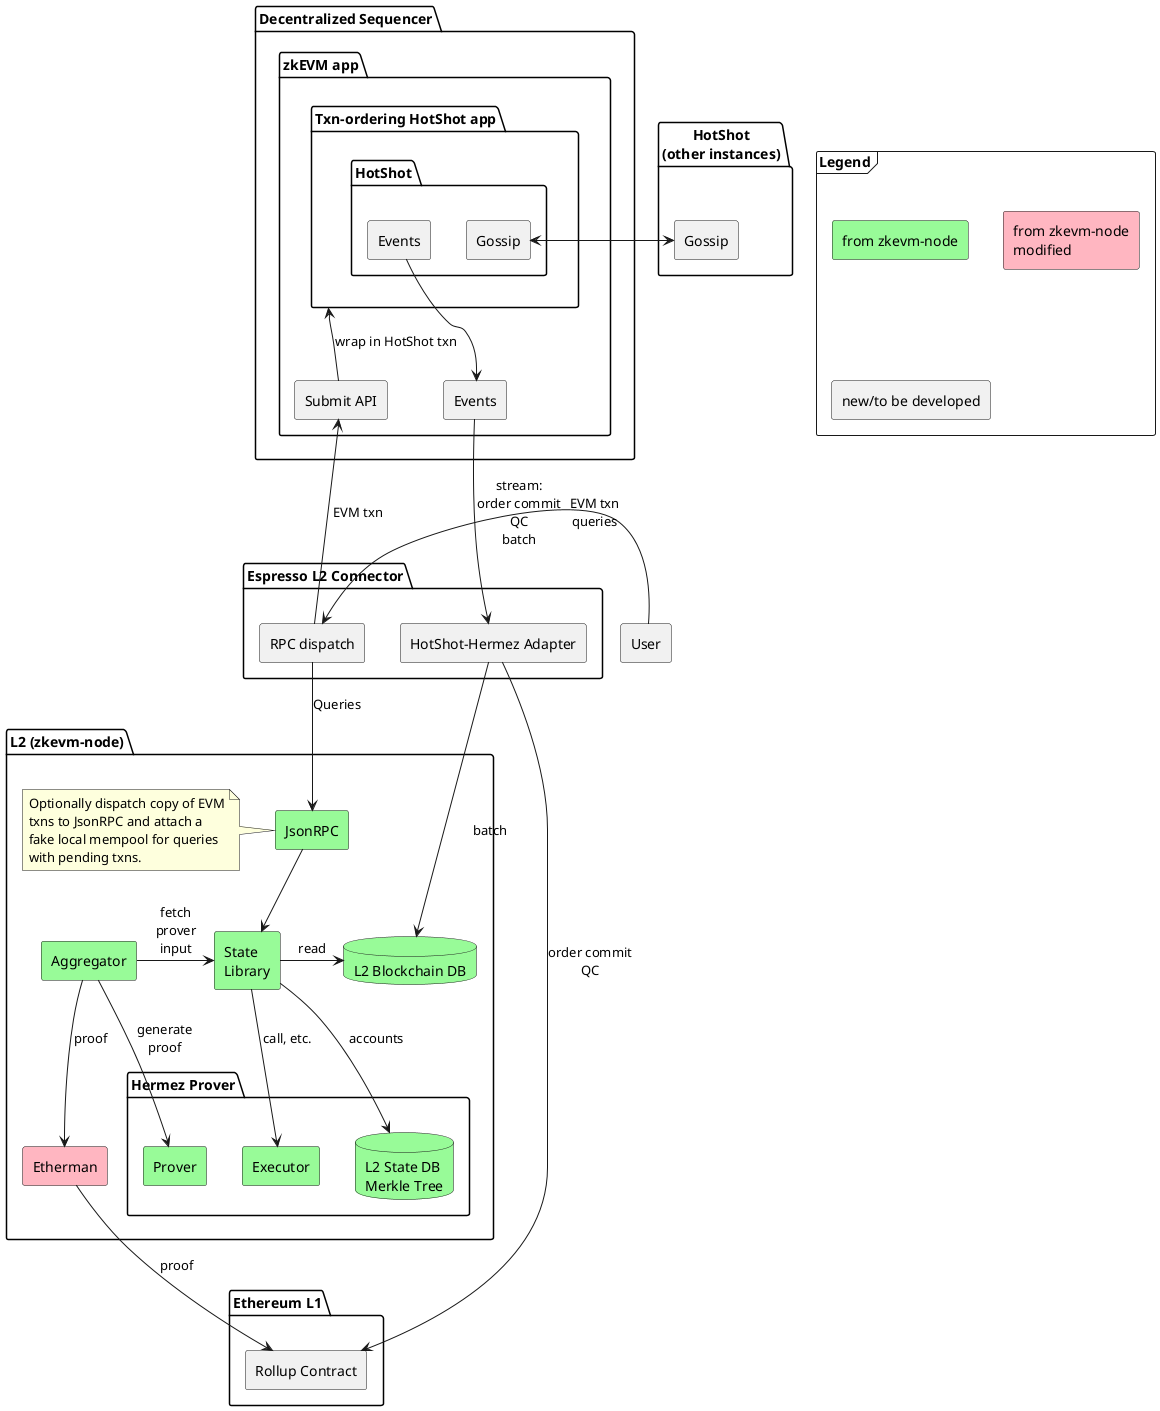 @startuml
skinparam componentStyle rectangle

frame Legend {
  component "from zkevm-node" #PaleGreen
  component "from zkevm-node\nmodified" #LightPink
  component "new/to be developed"
}

component User
package "HotShot\n(other instances)" as HotShotExternal {
  component "Gossip" as GossipExternal
}

package "Decentralized Sequencer" {
  package "zkEVM app" as zkApp {
    component Events
    component "Submit API" as Submit
    package "Txn-ordering HotShot app" as App {
      package HotShot {
        component "Gossip" as GossipInternal
        component "Events" as HotShotEvents
      }
    }
  }
}


package "Espresso L2 Connector" as Connector {
  component "HotShot-Hermez Adapter" as Adapter
  component "RPC dispatch" as Dispatch
}

package "Ethereum L1" as L1 {
  component "Rollup Contract" as Rollup
  ' component "Bridge L1" as BridgeL1 #PaleGreen
}


package "L2 (zkevm-node)" as L2 {
  component JsonRPC #PaleGreen
  note left of JsonRPC
    Optionally dispatch copy of EVM
    txns to JsonRPC and attach a
    fake local mempool for queries
    with pending txns.
  end note
  database L2DB #PaleGreen [
    L2 Blockchain DB
  ]
  package "Hermez Prover" as HermezProver {
    component Prover #PaleGreen
    component Executor #PaleGreen
    database Tree #PaleGreen [
      L2 State DB
      Merkle Tree
    ]
  }
  'component "Bridge L2" as BridgeL2 #PaleGreen
  component Etherman #LightPink
  component Aggregator #PaleGreen
  component "State\nLibrary" as State #PaleGreen
}

User -> Dispatch: EVM txn\nqueries
Dispatch --> JsonRPC: Queries
Dispatch -up-> Submit: EVM txn

GossipInternal <-> GossipExternal

Events --> Adapter: stream:\norder commit\nQC\nbatch

Adapter -> L2DB: batch
Adapter -> Rollup: order commit\nQC

JsonRPC --> State

State -> L2DB: read
State --> Tree: accounts
State --> Executor: call, etc.

Aggregator -> State: fetch\nprover\ninput
Aggregator --> Etherman: proof
Aggregator -> Prover: generate\nproof
Etherman --> Rollup: proof

' Prover ..> BridgeL2
' User --> BridgeL1
Submit -up-> App: wrap in HotShot txn
HotShotEvents -down-> Events

@enduml
